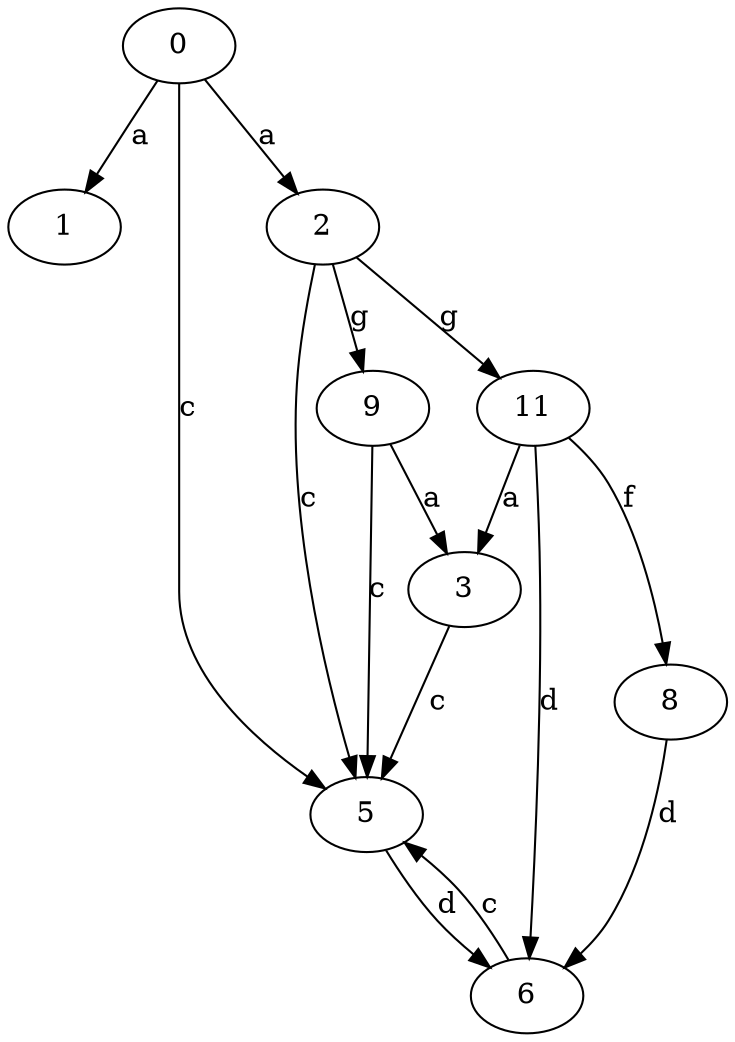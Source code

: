 strict digraph  {
1;
2;
3;
5;
6;
8;
0;
9;
11;
2 -> 5  [label=c];
2 -> 9  [label=g];
2 -> 11  [label=g];
3 -> 5  [label=c];
5 -> 6  [label=d];
6 -> 5  [label=c];
8 -> 6  [label=d];
0 -> 1  [label=a];
0 -> 2  [label=a];
0 -> 5  [label=c];
9 -> 3  [label=a];
9 -> 5  [label=c];
11 -> 3  [label=a];
11 -> 6  [label=d];
11 -> 8  [label=f];
}
